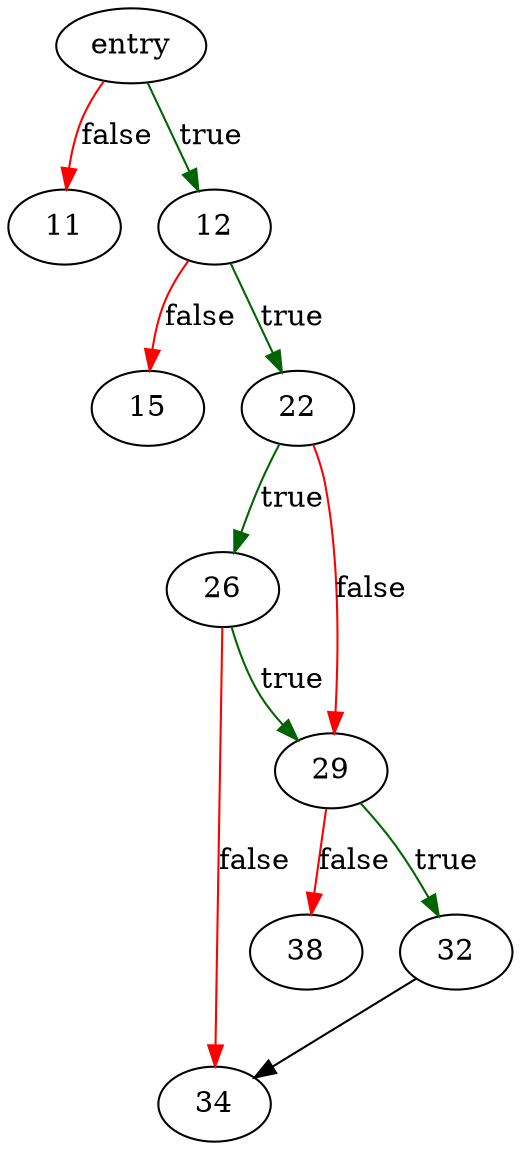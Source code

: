 digraph "main" {
	// Node definitions.
	2 [label=entry];
	11;
	12;
	15;
	22;
	26;
	29;
	32;
	34;
	38;

	// Edge definitions.
	2 -> 11 [
		color=red
		label=false
	];
	2 -> 12 [
		color=darkgreen
		label=true
	];
	12 -> 15 [
		color=red
		label=false
	];
	12 -> 22 [
		color=darkgreen
		label=true
	];
	22 -> 26 [
		color=darkgreen
		label=true
	];
	22 -> 29 [
		color=red
		label=false
	];
	26 -> 29 [
		color=darkgreen
		label=true
	];
	26 -> 34 [
		color=red
		label=false
	];
	29 -> 32 [
		color=darkgreen
		label=true
	];
	29 -> 38 [
		color=red
		label=false
	];
	32 -> 34;
}